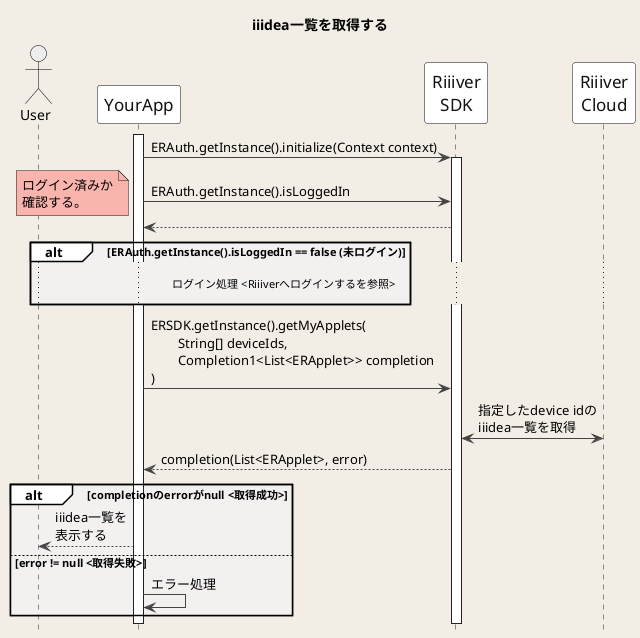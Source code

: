 @startuml
title iiidea一覧を取得する
hide footbox

skinparam DefaultFontName "Noto Sans JP, Helvetica, Arial, Liberation Sans"
skinparam BackgroundColor #F2EEE6
skinparam Shadowing false
skinparam NoteBackgroundColor #F9B5AD
skinparam NodeBorderColor #F26767

skinparam sequence {
ArrowColor #444444
ActorBorderColor Black
LifeLineBorderColor #222222
LifeLineBackgroundColor White
BoxBorderColor #FFFFFF
BoxBackgroundColor #F2fEf6
GroupBackgroundColor #FFFFFF
GroupBodyBackgroundColor #F3F0F0

ParticipantBorderColor #111111
ParticipantBackgroundColor White
ParticipantFontSize 17
ParticipantFontColor #111111
BoundaryBorderColor Gray
ActorBackgroundColor #eeeeee
ActorFontColor Black

}

actor User
participant YourApp as App
participant "Riiiver\nSDK" as ERSDK
participant "Riiiver\nCloud" as Riiiver

activate App

App -> ERSDK: ERAuth.getInstance().initialize(Context context)
activate ERSDK

App -> ERSDK: ERAuth.getInstance().isLoggedIn
note left: ログイン済みか\n確認する。
ERSDK --> App:

alt ERAuth.getInstance().isLoggedIn == false (未ログイン)
    ... ログイン処理 <Riiiverへログインするを参照>                           ...
end

App -> ERSDK: ERSDK.getInstance().getMyApplets(\n\tString[] deviceIds,\n\tCompletion1<List<ERApplet>> completion\n)
ERSDK <-> Riiiver: 指定したdevice idの\niiidea一覧を取得
App <-- ERSDK: completion(List<ERApplet>, error)
alt completionのerrorがnull <取得成功>
    User <-- App: iiidea一覧を\n表示する
else error != null <取得失敗>
    App -> App: エラー処理
end

@enduml
